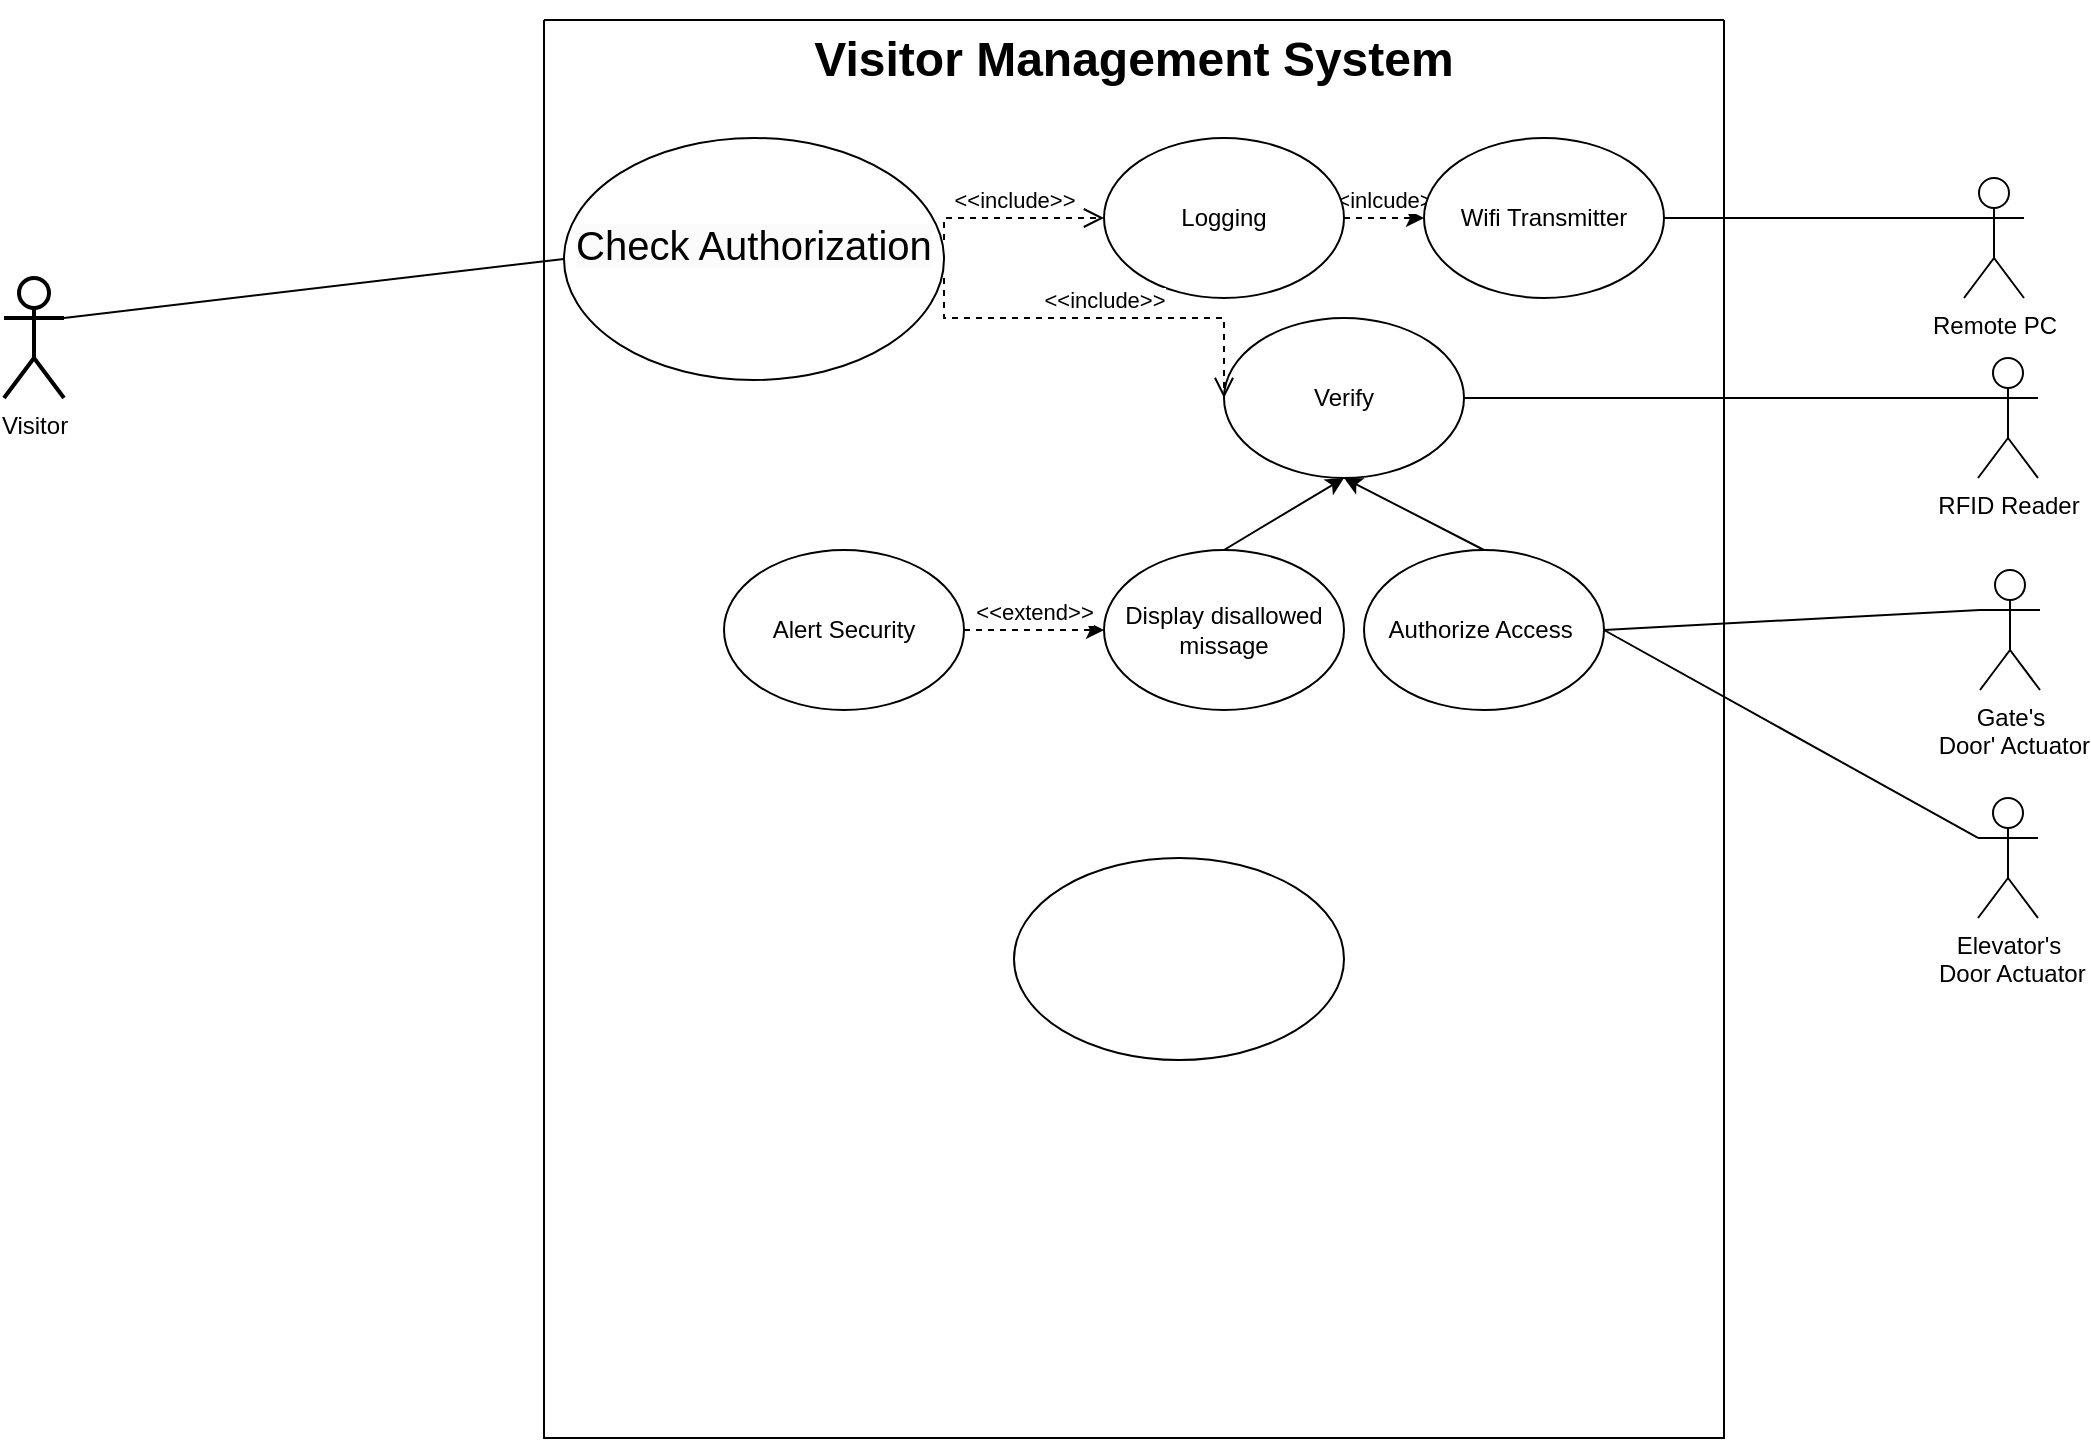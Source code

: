 <mxfile version="21.1.1" type="github">
  <diagram name="Page-1" id="iEeeSzX-YQJRWRYtdSwe">
    <mxGraphModel dx="2227" dy="721" grid="1" gridSize="10" guides="1" tooltips="1" connect="1" arrows="1" fold="1" page="1" pageScale="1" pageWidth="827" pageHeight="1169" math="0" shadow="0">
      <root>
        <mxCell id="0" />
        <mxCell id="1" parent="0" />
        <mxCell id="w2PyvuTRh5ASNS8WfvtD-1" value="" style="swimlane;startSize=0;" vertex="1" parent="1">
          <mxGeometry x="80" y="91" width="590" height="709" as="geometry" />
        </mxCell>
        <mxCell id="w2PyvuTRh5ASNS8WfvtD-3" value="&lt;h1&gt;Visitor Management System&lt;/h1&gt;" style="text;html=1;strokeColor=none;fillColor=none;spacing=5;spacingTop=-20;whiteSpace=wrap;overflow=hidden;rounded=0;align=center;" vertex="1" parent="w2PyvuTRh5ASNS8WfvtD-1">
          <mxGeometry width="590" height="120" as="geometry" />
        </mxCell>
        <mxCell id="w2PyvuTRh5ASNS8WfvtD-14" value="&#xa;&lt;span style=&quot;color: rgb(0, 0, 0); font-family: Helvetica; font-size: 20px; font-style: normal; font-variant-ligatures: normal; font-variant-caps: normal; font-weight: 400; letter-spacing: normal; orphans: 2; text-align: center; text-indent: 0px; text-transform: none; widows: 2; word-spacing: 0px; -webkit-text-stroke-width: 0px; background-color: rgb(251, 251, 251); text-decoration-thickness: initial; text-decoration-style: initial; text-decoration-color: initial; float: none; display: inline !important;&quot;&gt;Check Authorization&lt;/span&gt;&#xa;&#xa;" style="ellipse;whiteSpace=wrap;html=1;" vertex="1" parent="w2PyvuTRh5ASNS8WfvtD-1">
          <mxGeometry x="10" y="59" width="190" height="121" as="geometry" />
        </mxCell>
        <mxCell id="w2PyvuTRh5ASNS8WfvtD-15" value="Verify" style="ellipse;whiteSpace=wrap;html=1;" vertex="1" parent="w2PyvuTRh5ASNS8WfvtD-1">
          <mxGeometry x="340" y="149" width="120" height="80" as="geometry" />
        </mxCell>
        <mxCell id="w2PyvuTRh5ASNS8WfvtD-39" value="&amp;lt;&amp;lt;inlcude&amp;gt;&amp;gt;" style="edgeStyle=orthogonalEdgeStyle;rounded=0;orthogonalLoop=1;jettySize=auto;html=1;dashed=1;jumpStyle=none;labelBorderColor=none;labelPosition=center;verticalLabelPosition=top;align=center;verticalAlign=bottom;" edge="1" parent="w2PyvuTRh5ASNS8WfvtD-1" source="w2PyvuTRh5ASNS8WfvtD-16" target="w2PyvuTRh5ASNS8WfvtD-35">
          <mxGeometry relative="1" as="geometry" />
        </mxCell>
        <mxCell id="w2PyvuTRh5ASNS8WfvtD-16" value="Logging" style="ellipse;whiteSpace=wrap;html=1;" vertex="1" parent="w2PyvuTRh5ASNS8WfvtD-1">
          <mxGeometry x="280" y="59" width="120" height="80" as="geometry" />
        </mxCell>
        <mxCell id="w2PyvuTRh5ASNS8WfvtD-17" value="&amp;lt;&amp;lt;include&amp;gt;&amp;gt;" style="html=1;verticalAlign=bottom;endArrow=open;dashed=1;endSize=8;edgeStyle=elbowEdgeStyle;elbow=vertical;curved=0;rounded=0;strokeWidth=1;entryX=0;entryY=0.5;entryDx=0;entryDy=0;" edge="1" parent="w2PyvuTRh5ASNS8WfvtD-1" target="w2PyvuTRh5ASNS8WfvtD-16">
          <mxGeometry relative="1" as="geometry">
            <mxPoint x="200" y="110" as="sourcePoint" />
            <mxPoint x="250" y="119" as="targetPoint" />
            <Array as="points">
              <mxPoint x="220" y="99" />
              <mxPoint x="280" y="109" />
            </Array>
          </mxGeometry>
        </mxCell>
        <mxCell id="w2PyvuTRh5ASNS8WfvtD-31" value="&amp;lt;&amp;lt;include&amp;gt;&amp;gt;" style="html=1;verticalAlign=bottom;endArrow=open;dashed=1;endSize=8;edgeStyle=elbowEdgeStyle;elbow=vertical;curved=0;rounded=0;entryX=0;entryY=0.5;entryDx=0;entryDy=0;" edge="1" parent="w2PyvuTRh5ASNS8WfvtD-1" target="w2PyvuTRh5ASNS8WfvtD-15">
          <mxGeometry relative="1" as="geometry">
            <mxPoint x="200" y="129" as="sourcePoint" />
            <mxPoint x="280" y="129" as="targetPoint" />
            <Array as="points">
              <mxPoint x="270" y="149" />
            </Array>
          </mxGeometry>
        </mxCell>
        <mxCell id="w2PyvuTRh5ASNS8WfvtD-35" value="Wifi Transmitter" style="ellipse;whiteSpace=wrap;html=1;" vertex="1" parent="w2PyvuTRh5ASNS8WfvtD-1">
          <mxGeometry x="440" y="59" width="120" height="80" as="geometry" />
        </mxCell>
        <mxCell id="w2PyvuTRh5ASNS8WfvtD-45" value="Display disallowed missage" style="ellipse;whiteSpace=wrap;html=1;" vertex="1" parent="w2PyvuTRh5ASNS8WfvtD-1">
          <mxGeometry x="280" y="265" width="120" height="80" as="geometry" />
        </mxCell>
        <mxCell id="w2PyvuTRh5ASNS8WfvtD-46" value="Authorize Access&amp;nbsp;" style="ellipse;whiteSpace=wrap;html=1;" vertex="1" parent="w2PyvuTRh5ASNS8WfvtD-1">
          <mxGeometry x="410" y="265" width="120" height="80" as="geometry" />
        </mxCell>
        <mxCell id="w2PyvuTRh5ASNS8WfvtD-47" value="" style="endArrow=classic;html=1;rounded=0;exitX=0.5;exitY=0;exitDx=0;exitDy=0;entryX=0.5;entryY=1;entryDx=0;entryDy=0;" edge="1" parent="w2PyvuTRh5ASNS8WfvtD-1" source="w2PyvuTRh5ASNS8WfvtD-45" target="w2PyvuTRh5ASNS8WfvtD-15">
          <mxGeometry width="50" height="50" relative="1" as="geometry">
            <mxPoint x="340" y="269" as="sourcePoint" />
            <mxPoint x="390" y="219" as="targetPoint" />
          </mxGeometry>
        </mxCell>
        <mxCell id="w2PyvuTRh5ASNS8WfvtD-48" value="" style="endArrow=classic;html=1;rounded=0;exitX=0.5;exitY=0;exitDx=0;exitDy=0;entryX=0.5;entryY=1;entryDx=0;entryDy=0;" edge="1" parent="w2PyvuTRh5ASNS8WfvtD-1" source="w2PyvuTRh5ASNS8WfvtD-46" target="w2PyvuTRh5ASNS8WfvtD-15">
          <mxGeometry width="50" height="50" relative="1" as="geometry">
            <mxPoint x="470" y="299" as="sourcePoint" />
            <mxPoint x="520" y="249" as="targetPoint" />
          </mxGeometry>
        </mxCell>
        <mxCell id="w2PyvuTRh5ASNS8WfvtD-52" value="&amp;lt;&amp;lt;extend&amp;gt;&amp;gt;" style="edgeStyle=orthogonalEdgeStyle;rounded=0;orthogonalLoop=1;jettySize=auto;html=1;exitX=1;exitY=0.5;exitDx=0;exitDy=0;entryX=0;entryY=0.5;entryDx=0;entryDy=0;dashed=1;labelPosition=center;verticalLabelPosition=top;align=center;verticalAlign=bottom;" edge="1" parent="w2PyvuTRh5ASNS8WfvtD-1" source="w2PyvuTRh5ASNS8WfvtD-49" target="w2PyvuTRh5ASNS8WfvtD-45">
          <mxGeometry relative="1" as="geometry" />
        </mxCell>
        <mxCell id="w2PyvuTRh5ASNS8WfvtD-49" value="Alert Security" style="ellipse;whiteSpace=wrap;html=1;" vertex="1" parent="w2PyvuTRh5ASNS8WfvtD-1">
          <mxGeometry x="90" y="265" width="120" height="80" as="geometry" />
        </mxCell>
        <mxCell id="w2PyvuTRh5ASNS8WfvtD-55" value="" style="ellipse;whiteSpace=wrap;html=1;" vertex="1" parent="w2PyvuTRh5ASNS8WfvtD-1">
          <mxGeometry x="235" y="419" width="165" height="101" as="geometry" />
        </mxCell>
        <mxCell id="w2PyvuTRh5ASNS8WfvtD-2" value="Visitor" style="shape=umlActor;verticalLabelPosition=bottom;verticalAlign=top;html=1;outlineConnect=0;strokeWidth=2;" vertex="1" parent="1">
          <mxGeometry x="-190" y="220" width="30" height="60" as="geometry" />
        </mxCell>
        <mxCell id="w2PyvuTRh5ASNS8WfvtD-9" value="RFID Reader" style="shape=umlActor;verticalLabelPosition=bottom;verticalAlign=top;html=1;outlineConnect=0;" vertex="1" parent="1">
          <mxGeometry x="797" y="260" width="30" height="60" as="geometry" />
        </mxCell>
        <mxCell id="w2PyvuTRh5ASNS8WfvtD-23" value="" style="endArrow=none;html=1;rounded=0;entryX=1;entryY=0.5;entryDx=0;entryDy=0;exitX=0;exitY=0.333;exitDx=0;exitDy=0;exitPerimeter=0;" edge="1" parent="1" source="w2PyvuTRh5ASNS8WfvtD-9" target="w2PyvuTRh5ASNS8WfvtD-15">
          <mxGeometry width="50" height="50" relative="1" as="geometry">
            <mxPoint x="790" y="290" as="sourcePoint" />
            <mxPoint x="240" y="350" as="targetPoint" />
            <Array as="points" />
          </mxGeometry>
        </mxCell>
        <mxCell id="w2PyvuTRh5ASNS8WfvtD-32" value="Remote PC" style="shape=umlActor;verticalLabelPosition=bottom;verticalAlign=top;html=1;outlineConnect=0;" vertex="1" parent="1">
          <mxGeometry x="790" y="170" width="30" height="60" as="geometry" />
        </mxCell>
        <mxCell id="w2PyvuTRh5ASNS8WfvtD-41" value="" style="endArrow=none;html=1;rounded=0;exitX=1;exitY=0.333;exitDx=0;exitDy=0;exitPerimeter=0;entryX=0;entryY=0.5;entryDx=0;entryDy=0;" edge="1" parent="1" source="w2PyvuTRh5ASNS8WfvtD-2" target="w2PyvuTRh5ASNS8WfvtD-14">
          <mxGeometry width="50" height="50" relative="1" as="geometry">
            <mxPoint x="-150" y="240" as="sourcePoint" />
            <mxPoint x="-100" y="190" as="targetPoint" />
          </mxGeometry>
        </mxCell>
        <mxCell id="w2PyvuTRh5ASNS8WfvtD-43" value="" style="endArrow=none;html=1;rounded=0;exitX=1;exitY=0.5;exitDx=0;exitDy=0;entryX=0;entryY=0.333;entryDx=0;entryDy=0;entryPerimeter=0;" edge="1" parent="1" source="w2PyvuTRh5ASNS8WfvtD-35" target="w2PyvuTRh5ASNS8WfvtD-32">
          <mxGeometry width="50" height="50" relative="1" as="geometry">
            <mxPoint x="640" y="200" as="sourcePoint" />
            <mxPoint x="690" y="150" as="targetPoint" />
          </mxGeometry>
        </mxCell>
        <mxCell id="w2PyvuTRh5ASNS8WfvtD-56" value="Gate&#39;s&lt;br&gt;&amp;nbsp;Door&#39; Actuator" style="shape=umlActor;verticalLabelPosition=bottom;verticalAlign=top;html=1;outlineConnect=0;" vertex="1" parent="1">
          <mxGeometry x="798" y="366" width="30" height="60" as="geometry" />
        </mxCell>
        <mxCell id="w2PyvuTRh5ASNS8WfvtD-60" value="" style="endArrow=none;html=1;rounded=0;exitX=1;exitY=0.5;exitDx=0;exitDy=0;entryX=0;entryY=0.333;entryDx=0;entryDy=0;entryPerimeter=0;" edge="1" parent="1" source="w2PyvuTRh5ASNS8WfvtD-46" target="w2PyvuTRh5ASNS8WfvtD-56">
          <mxGeometry width="50" height="50" relative="1" as="geometry">
            <mxPoint x="650" y="410" as="sourcePoint" />
            <mxPoint x="700" y="360" as="targetPoint" />
          </mxGeometry>
        </mxCell>
        <mxCell id="w2PyvuTRh5ASNS8WfvtD-61" value="Elevator&#39;s&lt;br&gt;&amp;nbsp;Door Actuator" style="shape=umlActor;verticalLabelPosition=bottom;verticalAlign=top;html=1;outlineConnect=0;" vertex="1" parent="1">
          <mxGeometry x="797" y="480" width="30" height="60" as="geometry" />
        </mxCell>
        <mxCell id="w2PyvuTRh5ASNS8WfvtD-67" value="" style="endArrow=none;html=1;rounded=0;entryX=0;entryY=0.333;entryDx=0;entryDy=0;entryPerimeter=0;exitX=1;exitY=0.5;exitDx=0;exitDy=0;" edge="1" parent="1" source="w2PyvuTRh5ASNS8WfvtD-46" target="w2PyvuTRh5ASNS8WfvtD-61">
          <mxGeometry width="50" height="50" relative="1" as="geometry">
            <mxPoint x="680" y="510" as="sourcePoint" />
            <mxPoint x="730" y="460" as="targetPoint" />
          </mxGeometry>
        </mxCell>
      </root>
    </mxGraphModel>
  </diagram>
</mxfile>
